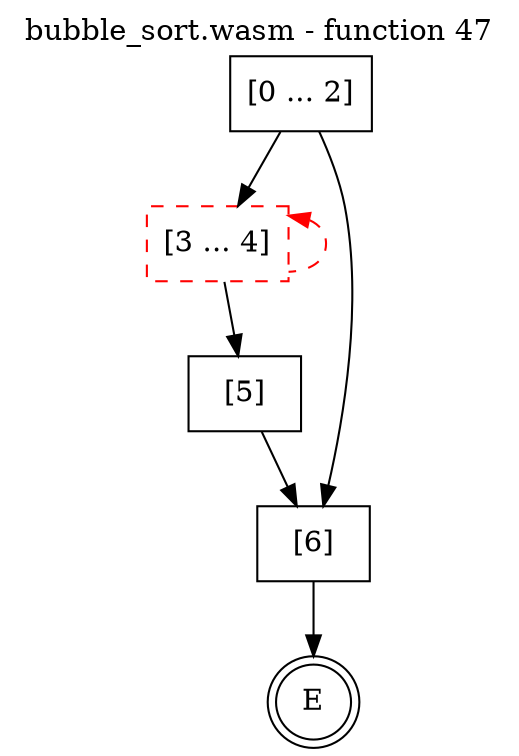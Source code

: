 digraph finite_state_machine {
    label = "bubble_sort.wasm - function 47"
    labelloc =  t
    labelfontsize = 16
    labelfontcolor = black
    labelfontname = "Helvetica"
    node [shape = doublecircle]; E ;
    node [shape = box];
    node [shape=box, color=black, style=solid] 0[label="[0 ... 2]"]
    node [shape=box, color=red, style=dashed] 3[label="[3 ... 4]"]
    node [shape=box, color=black, style=solid] 5[label="[5]"]
    node [shape=box, color=black, style=solid] 6[label="[6]"]
    0 -> 3;
    0 -> 6;
    3 -> 5;
    3 -> 3[style="dashed" color="red" dir=back];
    5 -> 6;
    6 -> E;
}
